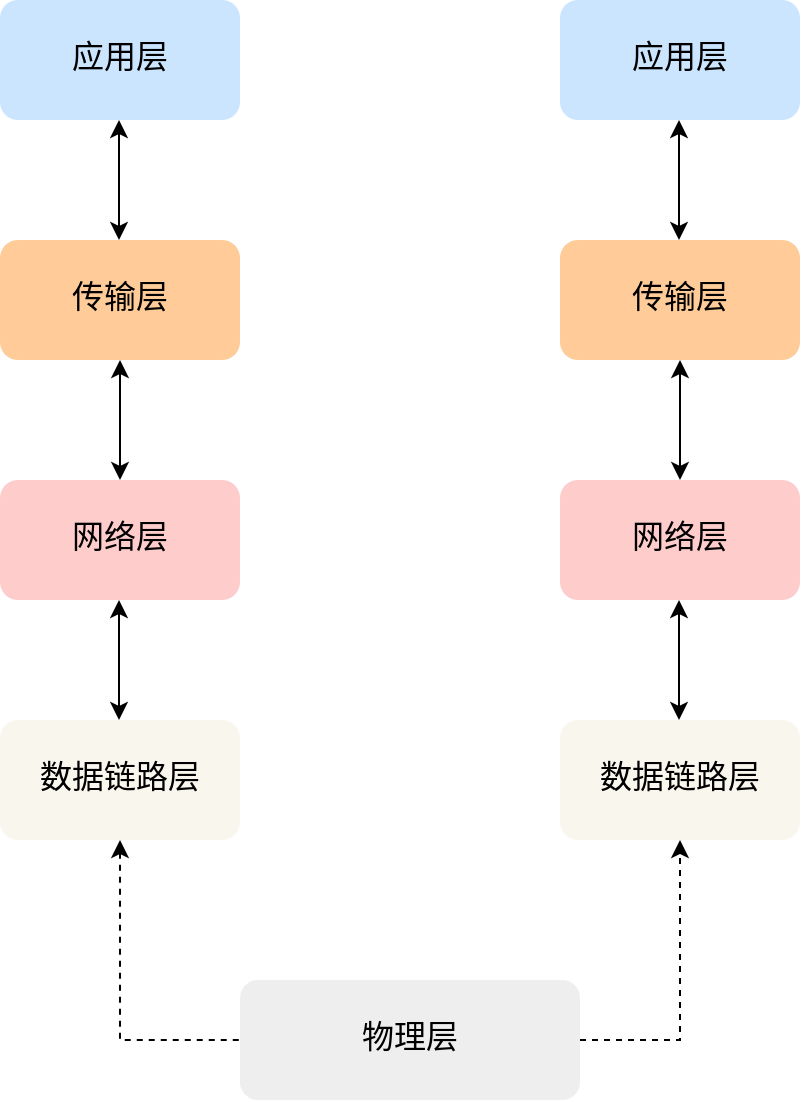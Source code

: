 <mxfile version="14.1.8" type="github">
  <diagram id="KhvCC_dwTzyVNsgHcNL5" name="第 1 页">
    <mxGraphModel dx="870" dy="1710" grid="1" gridSize="10" guides="1" tooltips="1" connect="1" arrows="1" fold="1" page="1" pageScale="1" pageWidth="827" pageHeight="1169" math="0" shadow="0">
      <root>
        <mxCell id="0" />
        <mxCell id="1" parent="0" />
        <mxCell id="qRyPES-TtMdhOzZ6X1l7-1" style="edgeStyle=orthogonalEdgeStyle;rounded=0;orthogonalLoop=1;jettySize=auto;html=1;entryX=0;entryY=0.5;entryDx=0;entryDy=0;fontFamily=Courier New;fontSize=16;dashed=1;startArrow=classic;startFill=1;endArrow=none;endFill=0;exitX=0.5;exitY=1;exitDx=0;exitDy=0;" edge="1" parent="1" source="qRyPES-TtMdhOzZ6X1l7-14" target="qRyPES-TtMdhOzZ6X1l7-5">
          <mxGeometry relative="1" as="geometry">
            <mxPoint x="310" y="350" as="sourcePoint" />
          </mxGeometry>
        </mxCell>
        <mxCell id="qRyPES-TtMdhOzZ6X1l7-2" value="网络层" style="rounded=1;whiteSpace=wrap;html=1;fontSize=16;fontFamily=Courier New;fillColor=#ffcccc;strokeColor=none;" vertex="1" parent="1">
          <mxGeometry x="250" y="210" width="120" height="60" as="geometry" />
        </mxCell>
        <mxCell id="qRyPES-TtMdhOzZ6X1l7-3" value="网络层" style="rounded=1;whiteSpace=wrap;html=1;fontSize=16;fontFamily=Courier New;fillColor=#ffcccc;strokeColor=none;" vertex="1" parent="1">
          <mxGeometry x="530" y="210" width="120" height="60" as="geometry" />
        </mxCell>
        <mxCell id="qRyPES-TtMdhOzZ6X1l7-4" style="edgeStyle=orthogonalEdgeStyle;rounded=0;orthogonalLoop=1;jettySize=auto;html=1;entryX=0.5;entryY=1;entryDx=0;entryDy=0;fontFamily=Courier New;fontSize=16;exitX=1;exitY=0.5;exitDx=0;exitDy=0;dashed=1;" edge="1" parent="1" source="qRyPES-TtMdhOzZ6X1l7-5" target="qRyPES-TtMdhOzZ6X1l7-15">
          <mxGeometry relative="1" as="geometry">
            <mxPoint x="590" y="350" as="targetPoint" />
          </mxGeometry>
        </mxCell>
        <mxCell id="qRyPES-TtMdhOzZ6X1l7-5" value="物理层" style="rounded=1;whiteSpace=wrap;html=1;fontFamily=Courier New;fontSize=16;fillColor=#eeeeee;strokeColor=none;" vertex="1" parent="1">
          <mxGeometry x="370" y="460" width="170" height="60" as="geometry" />
        </mxCell>
        <mxCell id="qRyPES-TtMdhOzZ6X1l7-6" style="edgeStyle=orthogonalEdgeStyle;rounded=0;orthogonalLoop=1;jettySize=auto;html=1;entryX=0.5;entryY=0;entryDx=0;entryDy=0;startArrow=classic;startFill=1;endArrow=classic;endFill=1;fontFamily=Courier New;fontSize=16;" edge="1" parent="1" source="qRyPES-TtMdhOzZ6X1l7-7" target="qRyPES-TtMdhOzZ6X1l7-2">
          <mxGeometry relative="1" as="geometry" />
        </mxCell>
        <mxCell id="qRyPES-TtMdhOzZ6X1l7-7" value="传输层" style="rounded=1;whiteSpace=wrap;html=1;fontSize=16;fontFamily=Courier New;fillColor=#ffcc99;strokeColor=none;" vertex="1" parent="1">
          <mxGeometry x="250" y="90" width="120" height="60" as="geometry" />
        </mxCell>
        <mxCell id="qRyPES-TtMdhOzZ6X1l7-8" style="edgeStyle=orthogonalEdgeStyle;rounded=0;orthogonalLoop=1;jettySize=auto;html=1;entryX=0.5;entryY=0;entryDx=0;entryDy=0;startArrow=classic;startFill=1;endArrow=classic;endFill=1;fontFamily=Courier New;fontSize=16;" edge="1" parent="1" source="qRyPES-TtMdhOzZ6X1l7-9" target="qRyPES-TtMdhOzZ6X1l7-3">
          <mxGeometry relative="1" as="geometry" />
        </mxCell>
        <mxCell id="qRyPES-TtMdhOzZ6X1l7-9" value="传输层" style="rounded=1;whiteSpace=wrap;html=1;fontSize=16;fontFamily=Courier New;fillColor=#ffcc99;strokeColor=none;" vertex="1" parent="1">
          <mxGeometry x="530" y="90" width="120" height="60" as="geometry" />
        </mxCell>
        <mxCell id="qRyPES-TtMdhOzZ6X1l7-10" value="应用层" style="rounded=1;whiteSpace=wrap;html=1;fontSize=16;fontFamily=Courier New;fillColor=#cce5ff;strokeColor=none;" vertex="1" parent="1">
          <mxGeometry x="250" y="-30" width="120" height="60" as="geometry" />
        </mxCell>
        <mxCell id="qRyPES-TtMdhOzZ6X1l7-11" value="应用层" style="rounded=1;whiteSpace=wrap;html=1;fontSize=16;fontFamily=Courier New;fillColor=#cce5ff;strokeColor=none;" vertex="1" parent="1">
          <mxGeometry x="530" y="-30" width="120" height="60" as="geometry" />
        </mxCell>
        <mxCell id="qRyPES-TtMdhOzZ6X1l7-12" style="edgeStyle=orthogonalEdgeStyle;rounded=0;orthogonalLoop=1;jettySize=auto;html=1;entryX=0.5;entryY=0;entryDx=0;entryDy=0;startArrow=classic;startFill=1;endArrow=classic;endFill=1;fontFamily=Courier New;fontSize=16;" edge="1" parent="1">
          <mxGeometry relative="1" as="geometry">
            <mxPoint x="309.5" y="30" as="sourcePoint" />
            <mxPoint x="309.5" y="90" as="targetPoint" />
          </mxGeometry>
        </mxCell>
        <mxCell id="qRyPES-TtMdhOzZ6X1l7-13" style="edgeStyle=orthogonalEdgeStyle;rounded=0;orthogonalLoop=1;jettySize=auto;html=1;entryX=0.5;entryY=0;entryDx=0;entryDy=0;startArrow=classic;startFill=1;endArrow=classic;endFill=1;fontFamily=Courier New;fontSize=16;" edge="1" parent="1">
          <mxGeometry relative="1" as="geometry">
            <mxPoint x="589.5" y="30" as="sourcePoint" />
            <mxPoint x="589.5" y="90" as="targetPoint" />
          </mxGeometry>
        </mxCell>
        <mxCell id="qRyPES-TtMdhOzZ6X1l7-14" value="数据链路层" style="rounded=1;whiteSpace=wrap;html=1;fontSize=16;fontFamily=Courier New;fillColor=#f9f7ed;strokeColor=none;" vertex="1" parent="1">
          <mxGeometry x="250" y="330" width="120" height="60" as="geometry" />
        </mxCell>
        <mxCell id="qRyPES-TtMdhOzZ6X1l7-15" value="数据链路层" style="rounded=1;whiteSpace=wrap;html=1;fontSize=16;fontFamily=Courier New;fillColor=#f9f7ed;strokeColor=none;" vertex="1" parent="1">
          <mxGeometry x="530" y="330" width="120" height="60" as="geometry" />
        </mxCell>
        <mxCell id="qRyPES-TtMdhOzZ6X1l7-16" style="edgeStyle=orthogonalEdgeStyle;rounded=0;orthogonalLoop=1;jettySize=auto;html=1;entryX=0.5;entryY=0;entryDx=0;entryDy=0;startArrow=classic;startFill=1;endArrow=classic;endFill=1;fontFamily=Courier New;fontSize=16;" edge="1" parent="1">
          <mxGeometry relative="1" as="geometry">
            <mxPoint x="309.5" y="270" as="sourcePoint" />
            <mxPoint x="309.5" y="330" as="targetPoint" />
          </mxGeometry>
        </mxCell>
        <mxCell id="qRyPES-TtMdhOzZ6X1l7-17" style="edgeStyle=orthogonalEdgeStyle;rounded=0;orthogonalLoop=1;jettySize=auto;html=1;entryX=0.5;entryY=0;entryDx=0;entryDy=0;startArrow=classic;startFill=1;endArrow=classic;endFill=1;fontFamily=Courier New;fontSize=16;" edge="1" parent="1">
          <mxGeometry relative="1" as="geometry">
            <mxPoint x="589.5" y="270" as="sourcePoint" />
            <mxPoint x="589.5" y="330" as="targetPoint" />
          </mxGeometry>
        </mxCell>
      </root>
    </mxGraphModel>
  </diagram>
</mxfile>
